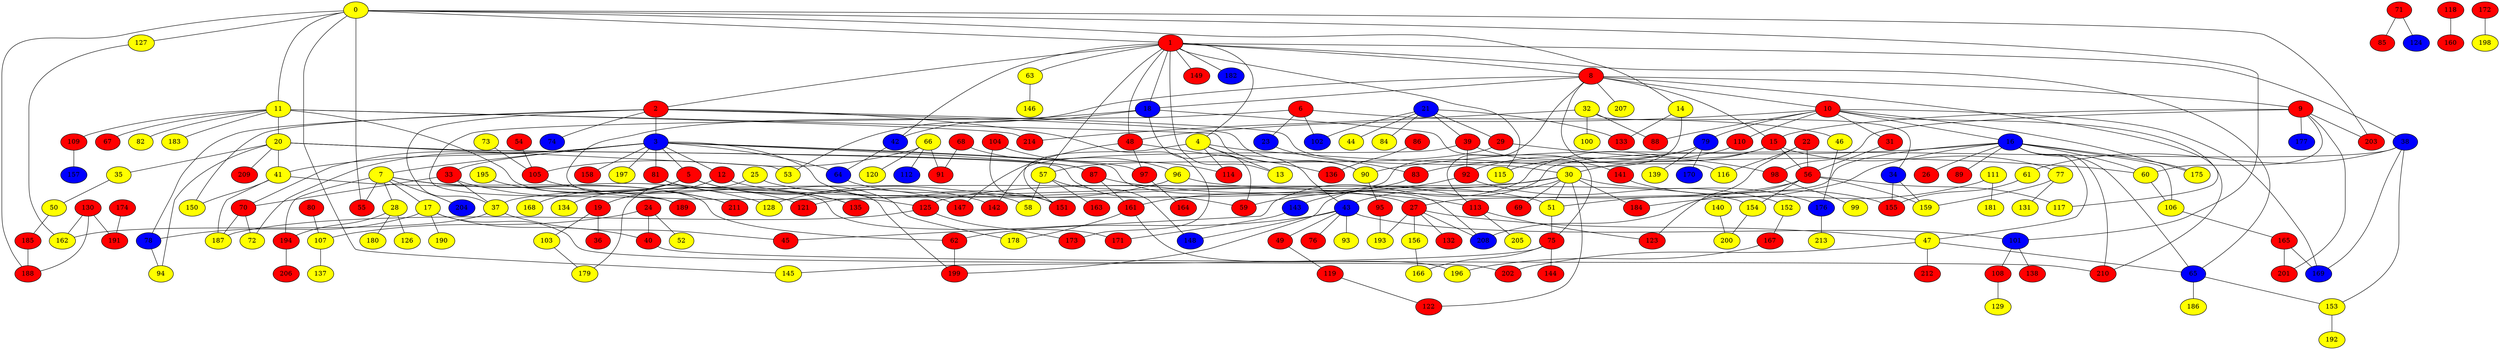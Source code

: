 graph {
0 [style = filled fillcolor = yellow];
1 [style = filled fillcolor = red];
2 [style = filled fillcolor = red];
3 [style = filled fillcolor = blue];
4 [style = filled fillcolor = yellow];
5 [style = filled fillcolor = red];
6 [style = filled fillcolor = red];
7 [style = filled fillcolor = yellow];
8 [style = filled fillcolor = red];
9 [style = filled fillcolor = red];
10 [style = filled fillcolor = red];
11 [style = filled fillcolor = yellow];
12 [style = filled fillcolor = red];
13 [style = filled fillcolor = yellow];
14 [style = filled fillcolor = yellow];
15 [style = filled fillcolor = red];
16 [style = filled fillcolor = blue];
17 [style = filled fillcolor = yellow];
18 [style = filled fillcolor = blue];
19 [style = filled fillcolor = red];
20 [style = filled fillcolor = yellow];
21 [style = filled fillcolor = blue];
22 [style = filled fillcolor = red];
23 [style = filled fillcolor = blue];
24 [style = filled fillcolor = red];
25 [style = filled fillcolor = yellow];
26 [style = filled fillcolor = red];
27 [style = filled fillcolor = red];
28 [style = filled fillcolor = yellow];
29 [style = filled fillcolor = red];
30 [style = filled fillcolor = yellow];
31 [style = filled fillcolor = red];
32 [style = filled fillcolor = yellow];
33 [style = filled fillcolor = red];
34 [style = filled fillcolor = blue];
35 [style = filled fillcolor = yellow];
36 [style = filled fillcolor = red];
37 [style = filled fillcolor = yellow];
38 [style = filled fillcolor = blue];
39 [style = filled fillcolor = red];
40 [style = filled fillcolor = red];
41 [style = filled fillcolor = yellow];
42 [style = filled fillcolor = blue];
43 [style = filled fillcolor = blue];
44 [style = filled fillcolor = yellow];
45 [style = filled fillcolor = red];
46 [style = filled fillcolor = yellow];
47 [style = filled fillcolor = yellow];
48 [style = filled fillcolor = red];
49 [style = filled fillcolor = red];
50 [style = filled fillcolor = yellow];
51 [style = filled fillcolor = yellow];
52 [style = filled fillcolor = yellow];
53 [style = filled fillcolor = yellow];
54 [style = filled fillcolor = red];
55 [style = filled fillcolor = red];
56 [style = filled fillcolor = red];
57 [style = filled fillcolor = yellow];
58 [style = filled fillcolor = yellow];
59 [style = filled fillcolor = red];
60 [style = filled fillcolor = yellow];
61 [style = filled fillcolor = yellow];
62 [style = filled fillcolor = red];
63 [style = filled fillcolor = yellow];
64 [style = filled fillcolor = blue];
65 [style = filled fillcolor = blue];
66 [style = filled fillcolor = yellow];
67 [style = filled fillcolor = red];
68 [style = filled fillcolor = red];
69 [style = filled fillcolor = red];
70 [style = filled fillcolor = red];
71 [style = filled fillcolor = red];
72 [style = filled fillcolor = yellow];
73 [style = filled fillcolor = yellow];
74 [style = filled fillcolor = blue];
75 [style = filled fillcolor = red];
76 [style = filled fillcolor = red];
77 [style = filled fillcolor = yellow];
78 [style = filled fillcolor = blue];
79 [style = filled fillcolor = blue];
80 [style = filled fillcolor = red];
81 [style = filled fillcolor = red];
82 [style = filled fillcolor = yellow];
83 [style = filled fillcolor = red];
84 [style = filled fillcolor = yellow];
85 [style = filled fillcolor = red];
86 [style = filled fillcolor = red];
87 [style = filled fillcolor = red];
88 [style = filled fillcolor = red];
89 [style = filled fillcolor = red];
90 [style = filled fillcolor = yellow];
91 [style = filled fillcolor = red];
92 [style = filled fillcolor = red];
93 [style = filled fillcolor = yellow];
94 [style = filled fillcolor = yellow];
95 [style = filled fillcolor = red];
96 [style = filled fillcolor = yellow];
97 [style = filled fillcolor = red];
98 [style = filled fillcolor = red];
99 [style = filled fillcolor = yellow];
100 [style = filled fillcolor = yellow];
101 [style = filled fillcolor = blue];
102 [style = filled fillcolor = blue];
103 [style = filled fillcolor = yellow];
104 [style = filled fillcolor = red];
105 [style = filled fillcolor = red];
106 [style = filled fillcolor = yellow];
107 [style = filled fillcolor = yellow];
108 [style = filled fillcolor = red];
109 [style = filled fillcolor = red];
110 [style = filled fillcolor = red];
111 [style = filled fillcolor = yellow];
112 [style = filled fillcolor = blue];
113 [style = filled fillcolor = red];
114 [style = filled fillcolor = red];
115 [style = filled fillcolor = yellow];
116 [style = filled fillcolor = yellow];
117 [style = filled fillcolor = yellow];
118 [style = filled fillcolor = red];
119 [style = filled fillcolor = red];
120 [style = filled fillcolor = yellow];
121 [style = filled fillcolor = red];
122 [style = filled fillcolor = red];
123 [style = filled fillcolor = red];
124 [style = filled fillcolor = blue];
125 [style = filled fillcolor = red];
126 [style = filled fillcolor = yellow];
127 [style = filled fillcolor = yellow];
128 [style = filled fillcolor = yellow];
129 [style = filled fillcolor = yellow];
130 [style = filled fillcolor = red];
131 [style = filled fillcolor = yellow];
132 [style = filled fillcolor = red];
133 [style = filled fillcolor = red];
134 [style = filled fillcolor = yellow];
135 [style = filled fillcolor = red];
136 [style = filled fillcolor = red];
137 [style = filled fillcolor = yellow];
138 [style = filled fillcolor = red];
139 [style = filled fillcolor = yellow];
140 [style = filled fillcolor = yellow];
141 [style = filled fillcolor = red];
142 [style = filled fillcolor = red];
143 [style = filled fillcolor = blue];
144 [style = filled fillcolor = red];
145 [style = filled fillcolor = yellow];
146 [style = filled fillcolor = yellow];
147 [style = filled fillcolor = red];
148 [style = filled fillcolor = blue];
149 [style = filled fillcolor = red];
150 [style = filled fillcolor = yellow];
151 [style = filled fillcolor = red];
152 [style = filled fillcolor = yellow];
153 [style = filled fillcolor = yellow];
154 [style = filled fillcolor = yellow];
155 [style = filled fillcolor = red];
156 [style = filled fillcolor = yellow];
157 [style = filled fillcolor = blue];
158 [style = filled fillcolor = red];
159 [style = filled fillcolor = yellow];
160 [style = filled fillcolor = red];
161 [style = filled fillcolor = red];
162 [style = filled fillcolor = yellow];
163 [style = filled fillcolor = red];
164 [style = filled fillcolor = red];
165 [style = filled fillcolor = red];
166 [style = filled fillcolor = yellow];
167 [style = filled fillcolor = red];
168 [style = filled fillcolor = yellow];
169 [style = filled fillcolor = blue];
170 [style = filled fillcolor = blue];
171 [style = filled fillcolor = red];
172 [style = filled fillcolor = red];
173 [style = filled fillcolor = red];
174 [style = filled fillcolor = red];
175 [style = filled fillcolor = yellow];
176 [style = filled fillcolor = blue];
177 [style = filled fillcolor = blue];
178 [style = filled fillcolor = yellow];
179 [style = filled fillcolor = yellow];
180 [style = filled fillcolor = yellow];
181 [style = filled fillcolor = yellow];
182 [style = filled fillcolor = blue];
183 [style = filled fillcolor = yellow];
184 [style = filled fillcolor = red];
185 [style = filled fillcolor = red];
186 [style = filled fillcolor = yellow];
187 [style = filled fillcolor = yellow];
188 [style = filled fillcolor = red];
189 [style = filled fillcolor = red];
190 [style = filled fillcolor = yellow];
191 [style = filled fillcolor = red];
192 [style = filled fillcolor = yellow];
193 [style = filled fillcolor = yellow];
194 [style = filled fillcolor = red];
195 [style = filled fillcolor = yellow];
196 [style = filled fillcolor = yellow];
197 [style = filled fillcolor = yellow];
198 [style = filled fillcolor = yellow];
199 [style = filled fillcolor = red];
200 [style = filled fillcolor = yellow];
201 [style = filled fillcolor = red];
202 [style = filled fillcolor = red];
203 [style = filled fillcolor = red];
204 [style = filled fillcolor = blue];
205 [style = filled fillcolor = yellow];
206 [style = filled fillcolor = red];
207 [style = filled fillcolor = yellow];
208 [style = filled fillcolor = blue];
209 [style = filled fillcolor = red];
210 [style = filled fillcolor = red];
211 [style = filled fillcolor = red];
212 [style = filled fillcolor = red];
213 [style = filled fillcolor = yellow];
214 [style = filled fillcolor = red];
0 -- 55;
0 -- 14;
0 -- 11;
0 -- 1;
0 -- 101;
0 -- 127;
0 -- 145;
0 -- 188;
0 -- 203;
1 -- 2;
1 -- 4;
1 -- 8;
1 -- 13;
1 -- 18;
1 -- 38;
1 -- 42;
1 -- 48;
1 -- 57;
1 -- 63;
1 -- 65;
1 -- 115;
1 -- 149;
1 -- 182;
2 -- 3;
2 -- 30;
2 -- 37;
2 -- 74;
2 -- 78;
2 -- 90;
2 -- 150;
2 -- 173;
3 -- 5;
3 -- 7;
3 -- 12;
3 -- 33;
3 -- 41;
3 -- 58;
3 -- 64;
3 -- 70;
3 -- 72;
3 -- 81;
3 -- 87;
3 -- 97;
3 -- 158;
3 -- 197;
3 -- 208;
4 -- 13;
4 -- 43;
4 -- 60;
4 -- 114;
4 -- 151;
5 -- 134;
5 -- 142;
5 -- 147;
5 -- 168;
5 -- 178;
6 -- 23;
6 -- 46;
6 -- 102;
6 -- 189;
7 -- 17;
7 -- 28;
7 -- 55;
7 -- 62;
7 -- 128;
7 -- 194;
7 -- 204;
7 -- 211;
8 -- 9;
8 -- 10;
8 -- 15;
8 -- 18;
8 -- 53;
8 -- 113;
8 -- 116;
8 -- 117;
8 -- 207;
9 -- 15;
9 -- 60;
9 -- 98;
9 -- 177;
9 -- 201;
9 -- 203;
10 -- 16;
10 -- 31;
10 -- 48;
10 -- 79;
10 -- 88;
10 -- 110;
10 -- 169;
10 -- 175;
10 -- 210;
11 -- 20;
11 -- 67;
11 -- 82;
11 -- 90;
11 -- 109;
11 -- 171;
11 -- 183;
11 -- 214;
12 -- 19;
12 -- 27;
14 -- 121;
14 -- 133;
15 -- 30;
15 -- 45;
15 -- 56;
15 -- 77;
16 -- 26;
16 -- 27;
16 -- 47;
16 -- 51;
16 -- 60;
16 -- 65;
16 -- 89;
16 -- 90;
16 -- 106;
16 -- 175;
16 -- 210;
17 -- 40;
17 -- 78;
17 -- 190;
17 -- 202;
18 -- 42;
18 -- 59;
18 -- 75;
18 -- 125;
19 -- 36;
19 -- 103;
20 -- 35;
20 -- 41;
20 -- 53;
20 -- 59;
20 -- 87;
20 -- 94;
20 -- 209;
21 -- 29;
21 -- 39;
21 -- 44;
21 -- 84;
21 -- 102;
21 -- 133;
22 -- 56;
22 -- 116;
22 -- 123;
23 -- 83;
24 -- 40;
24 -- 52;
24 -- 107;
25 -- 51;
25 -- 179;
27 -- 47;
27 -- 132;
27 -- 156;
27 -- 193;
27 -- 208;
28 -- 126;
28 -- 180;
28 -- 194;
29 -- 57;
29 -- 98;
30 -- 37;
30 -- 43;
30 -- 51;
30 -- 59;
30 -- 69;
30 -- 122;
30 -- 176;
30 -- 184;
31 -- 56;
32 -- 34;
32 -- 88;
32 -- 100;
32 -- 214;
33 -- 37;
33 -- 70;
33 -- 121;
34 -- 155;
34 -- 159;
35 -- 50;
37 -- 45;
37 -- 162;
38 -- 61;
38 -- 153;
38 -- 169;
38 -- 199;
39 -- 92;
39 -- 141;
39 -- 142;
40 -- 210;
41 -- 150;
41 -- 187;
41 -- 189;
42 -- 64;
43 -- 49;
43 -- 62;
43 -- 76;
43 -- 93;
43 -- 101;
43 -- 148;
46 -- 176;
47 -- 65;
47 -- 202;
47 -- 212;
48 -- 97;
48 -- 136;
48 -- 147;
49 -- 119;
50 -- 185;
51 -- 75;
54 -- 105;
56 -- 117;
56 -- 125;
56 -- 154;
56 -- 159;
56 -- 208;
57 -- 58;
57 -- 148;
57 -- 163;
60 -- 106;
61 -- 155;
62 -- 199;
63 -- 146;
64 -- 151;
65 -- 153;
65 -- 186;
66 -- 91;
66 -- 105;
66 -- 112;
66 -- 120;
68 -- 91;
68 -- 96;
70 -- 72;
70 -- 187;
71 -- 85;
71 -- 124;
73 -- 105;
75 -- 144;
75 -- 145;
75 -- 166;
77 -- 131;
77 -- 159;
78 -- 94;
79 -- 83;
79 -- 92;
79 -- 139;
79 -- 170;
80 -- 107;
81 -- 135;
81 -- 199;
83 -- 161;
86 -- 136;
87 -- 113;
87 -- 161;
90 -- 95;
92 -- 143;
92 -- 152;
95 -- 193;
96 -- 128;
96 -- 154;
97 -- 164;
98 -- 99;
101 -- 108;
101 -- 138;
103 -- 179;
104 -- 114;
104 -- 151;
105 -- 135;
106 -- 165;
107 -- 137;
108 -- 129;
109 -- 157;
110 -- 115;
111 -- 181;
111 -- 184;
113 -- 123;
113 -- 205;
118 -- 160;
119 -- 122;
125 -- 173;
125 -- 187;
127 -- 162;
130 -- 162;
130 -- 188;
130 -- 191;
140 -- 200;
141 -- 155;
143 -- 171;
152 -- 167;
153 -- 192;
154 -- 200;
156 -- 166;
161 -- 178;
161 -- 196;
165 -- 169;
165 -- 201;
167 -- 196;
172 -- 198;
174 -- 191;
176 -- 213;
185 -- 188;
194 -- 206;
195 -- 211;
}
